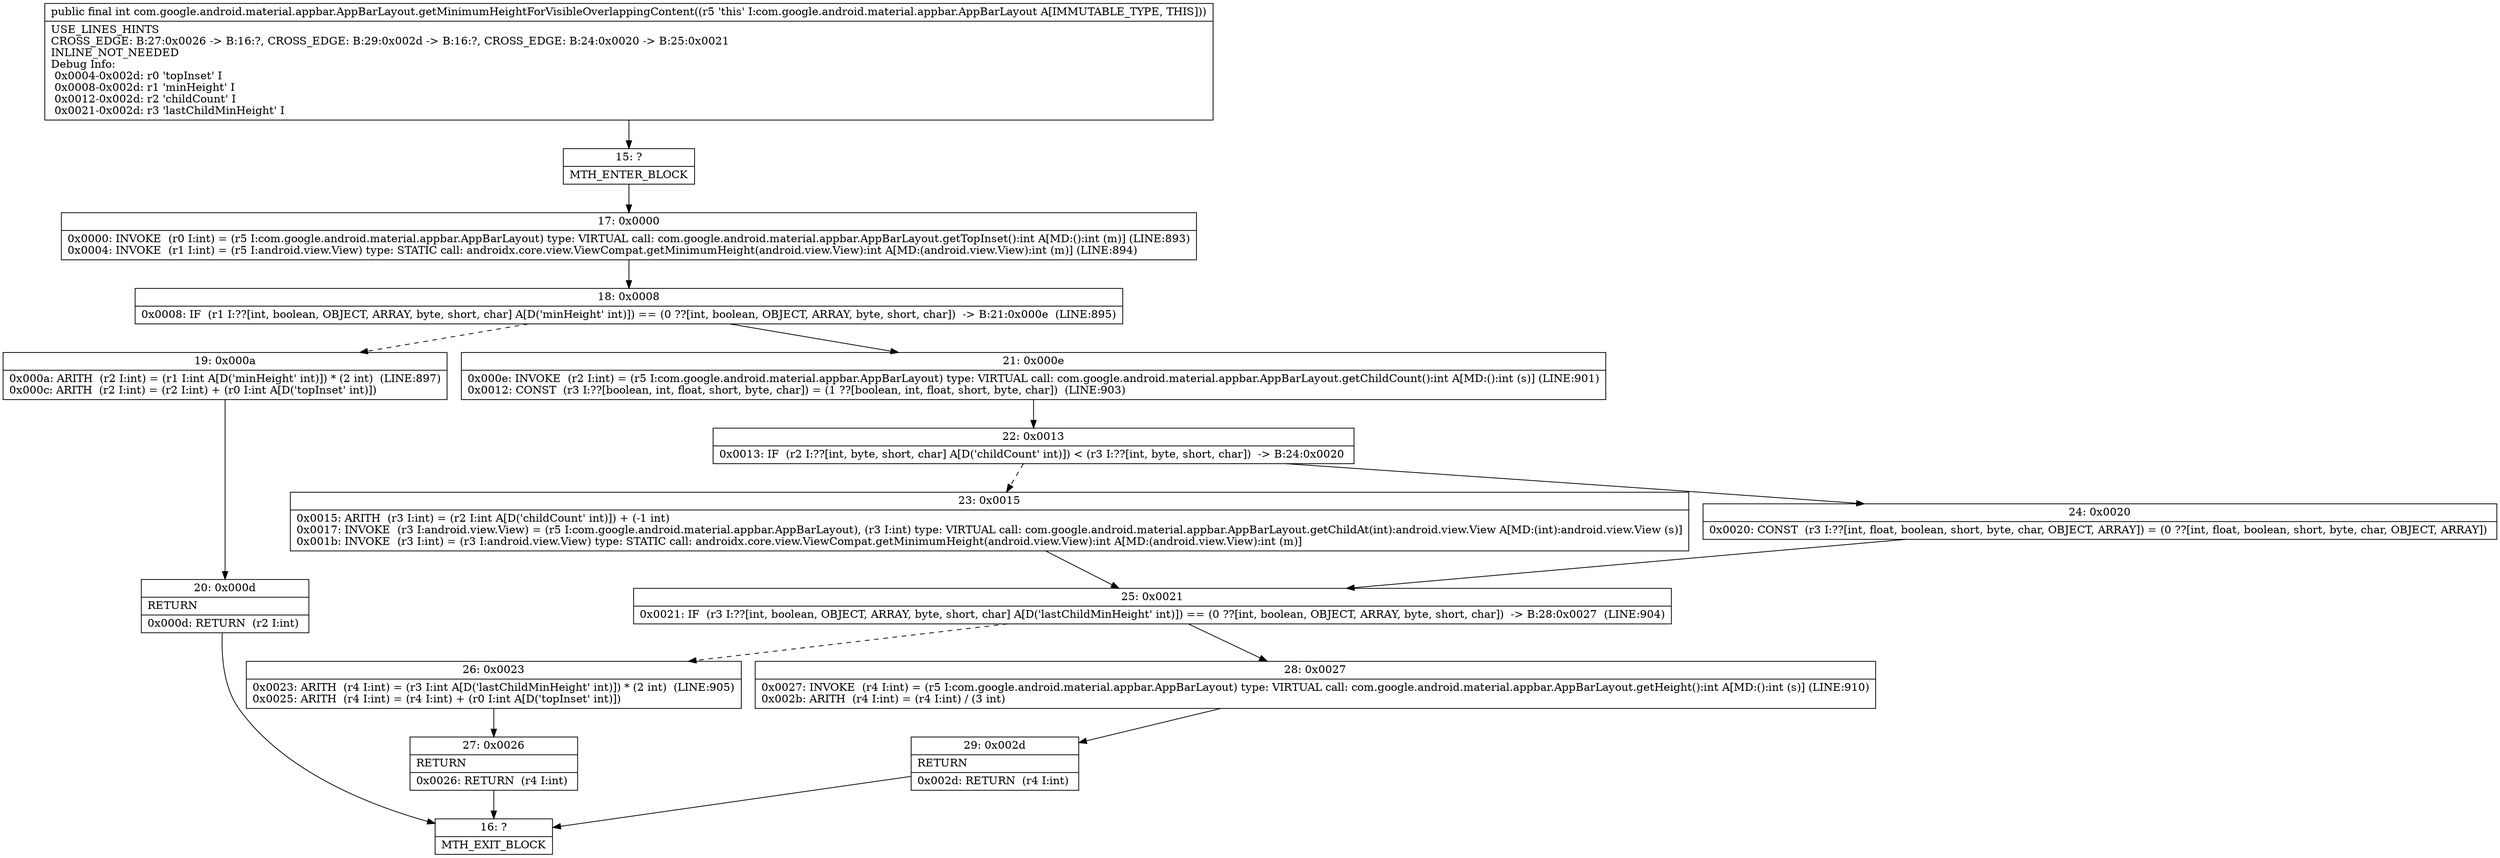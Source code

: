 digraph "CFG forcom.google.android.material.appbar.AppBarLayout.getMinimumHeightForVisibleOverlappingContent()I" {
Node_15 [shape=record,label="{15\:\ ?|MTH_ENTER_BLOCK\l}"];
Node_17 [shape=record,label="{17\:\ 0x0000|0x0000: INVOKE  (r0 I:int) = (r5 I:com.google.android.material.appbar.AppBarLayout) type: VIRTUAL call: com.google.android.material.appbar.AppBarLayout.getTopInset():int A[MD:():int (m)] (LINE:893)\l0x0004: INVOKE  (r1 I:int) = (r5 I:android.view.View) type: STATIC call: androidx.core.view.ViewCompat.getMinimumHeight(android.view.View):int A[MD:(android.view.View):int (m)] (LINE:894)\l}"];
Node_18 [shape=record,label="{18\:\ 0x0008|0x0008: IF  (r1 I:??[int, boolean, OBJECT, ARRAY, byte, short, char] A[D('minHeight' int)]) == (0 ??[int, boolean, OBJECT, ARRAY, byte, short, char])  \-\> B:21:0x000e  (LINE:895)\l}"];
Node_19 [shape=record,label="{19\:\ 0x000a|0x000a: ARITH  (r2 I:int) = (r1 I:int A[D('minHeight' int)]) * (2 int)  (LINE:897)\l0x000c: ARITH  (r2 I:int) = (r2 I:int) + (r0 I:int A[D('topInset' int)]) \l}"];
Node_20 [shape=record,label="{20\:\ 0x000d|RETURN\l|0x000d: RETURN  (r2 I:int) \l}"];
Node_16 [shape=record,label="{16\:\ ?|MTH_EXIT_BLOCK\l}"];
Node_21 [shape=record,label="{21\:\ 0x000e|0x000e: INVOKE  (r2 I:int) = (r5 I:com.google.android.material.appbar.AppBarLayout) type: VIRTUAL call: com.google.android.material.appbar.AppBarLayout.getChildCount():int A[MD:():int (s)] (LINE:901)\l0x0012: CONST  (r3 I:??[boolean, int, float, short, byte, char]) = (1 ??[boolean, int, float, short, byte, char])  (LINE:903)\l}"];
Node_22 [shape=record,label="{22\:\ 0x0013|0x0013: IF  (r2 I:??[int, byte, short, char] A[D('childCount' int)]) \< (r3 I:??[int, byte, short, char])  \-\> B:24:0x0020 \l}"];
Node_23 [shape=record,label="{23\:\ 0x0015|0x0015: ARITH  (r3 I:int) = (r2 I:int A[D('childCount' int)]) + (\-1 int) \l0x0017: INVOKE  (r3 I:android.view.View) = (r5 I:com.google.android.material.appbar.AppBarLayout), (r3 I:int) type: VIRTUAL call: com.google.android.material.appbar.AppBarLayout.getChildAt(int):android.view.View A[MD:(int):android.view.View (s)]\l0x001b: INVOKE  (r3 I:int) = (r3 I:android.view.View) type: STATIC call: androidx.core.view.ViewCompat.getMinimumHeight(android.view.View):int A[MD:(android.view.View):int (m)]\l}"];
Node_25 [shape=record,label="{25\:\ 0x0021|0x0021: IF  (r3 I:??[int, boolean, OBJECT, ARRAY, byte, short, char] A[D('lastChildMinHeight' int)]) == (0 ??[int, boolean, OBJECT, ARRAY, byte, short, char])  \-\> B:28:0x0027  (LINE:904)\l}"];
Node_26 [shape=record,label="{26\:\ 0x0023|0x0023: ARITH  (r4 I:int) = (r3 I:int A[D('lastChildMinHeight' int)]) * (2 int)  (LINE:905)\l0x0025: ARITH  (r4 I:int) = (r4 I:int) + (r0 I:int A[D('topInset' int)]) \l}"];
Node_27 [shape=record,label="{27\:\ 0x0026|RETURN\l|0x0026: RETURN  (r4 I:int) \l}"];
Node_28 [shape=record,label="{28\:\ 0x0027|0x0027: INVOKE  (r4 I:int) = (r5 I:com.google.android.material.appbar.AppBarLayout) type: VIRTUAL call: com.google.android.material.appbar.AppBarLayout.getHeight():int A[MD:():int (s)] (LINE:910)\l0x002b: ARITH  (r4 I:int) = (r4 I:int) \/ (3 int) \l}"];
Node_29 [shape=record,label="{29\:\ 0x002d|RETURN\l|0x002d: RETURN  (r4 I:int) \l}"];
Node_24 [shape=record,label="{24\:\ 0x0020|0x0020: CONST  (r3 I:??[int, float, boolean, short, byte, char, OBJECT, ARRAY]) = (0 ??[int, float, boolean, short, byte, char, OBJECT, ARRAY]) \l}"];
MethodNode[shape=record,label="{public final int com.google.android.material.appbar.AppBarLayout.getMinimumHeightForVisibleOverlappingContent((r5 'this' I:com.google.android.material.appbar.AppBarLayout A[IMMUTABLE_TYPE, THIS]))  | USE_LINES_HINTS\lCROSS_EDGE: B:27:0x0026 \-\> B:16:?, CROSS_EDGE: B:29:0x002d \-\> B:16:?, CROSS_EDGE: B:24:0x0020 \-\> B:25:0x0021\lINLINE_NOT_NEEDED\lDebug Info:\l  0x0004\-0x002d: r0 'topInset' I\l  0x0008\-0x002d: r1 'minHeight' I\l  0x0012\-0x002d: r2 'childCount' I\l  0x0021\-0x002d: r3 'lastChildMinHeight' I\l}"];
MethodNode -> Node_15;Node_15 -> Node_17;
Node_17 -> Node_18;
Node_18 -> Node_19[style=dashed];
Node_18 -> Node_21;
Node_19 -> Node_20;
Node_20 -> Node_16;
Node_21 -> Node_22;
Node_22 -> Node_23[style=dashed];
Node_22 -> Node_24;
Node_23 -> Node_25;
Node_25 -> Node_26[style=dashed];
Node_25 -> Node_28;
Node_26 -> Node_27;
Node_27 -> Node_16;
Node_28 -> Node_29;
Node_29 -> Node_16;
Node_24 -> Node_25;
}

